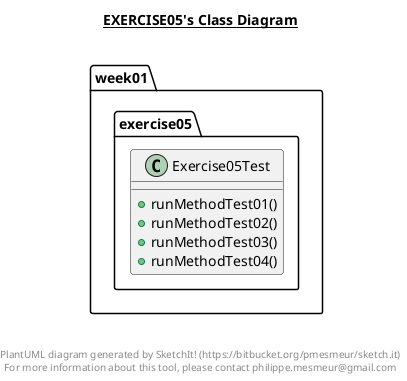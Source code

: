 @startuml

title __EXERCISE05's Class Diagram__\n

  package week01.exercise05 {
    class Exercise05Test {
        + runMethodTest01()
        + runMethodTest02()
        + runMethodTest03()
        + runMethodTest04()
    }
  }
  



right footer


PlantUML diagram generated by SketchIt! (https://bitbucket.org/pmesmeur/sketch.it)
For more information about this tool, please contact philippe.mesmeur@gmail.com
endfooter

@enduml
